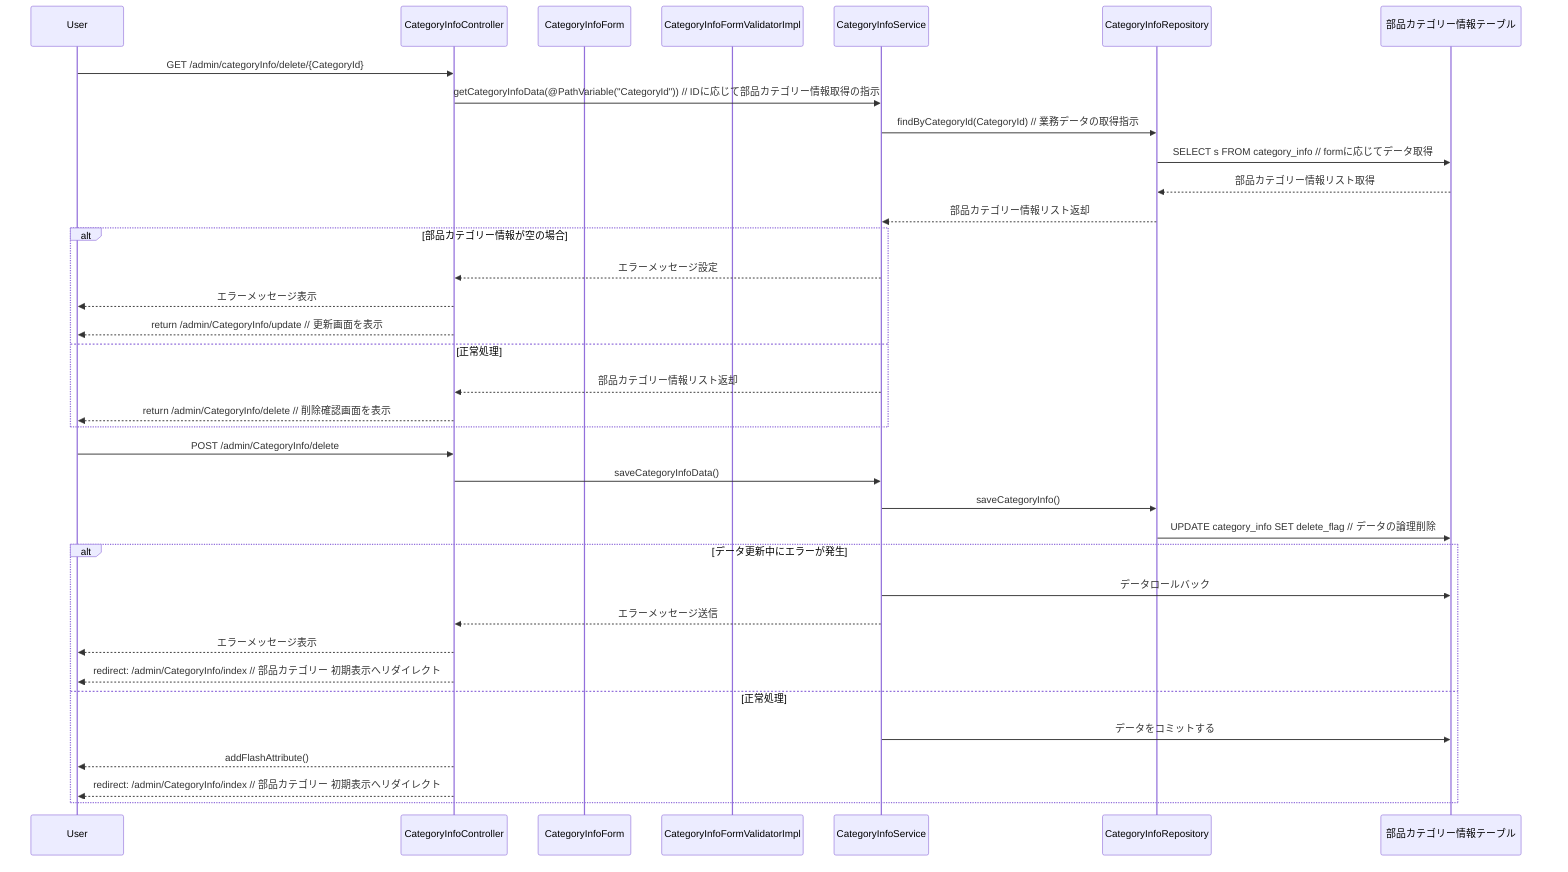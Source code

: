sequenceDiagram
    participant User
    participant Controller as CategoryInfoController
    participant Form as CategoryInfoForm
    participant Validator as CategoryInfoFormValidatorImpl
    participant Service as CategoryInfoService
    participant Repository as CategoryInfoRepository
    participant DB as 部品カテゴリー情報テーブル

    User->>Controller: GET /admin/categoryInfo/delete/{CategoryId} 
    Controller->>Service: getCategoryInfoData(@PathVariable("CategoryId")) // IDに応じて部品カテゴリー情報取得の指示
    Service->>Repository: findByCategoryId(CategoryId) // 業務データの取得指示
    Repository->>DB: SELECT s FROM category_info // formに応じてデータ取得
    DB -->> Repository: 部品カテゴリー情報リスト取得
    Repository -->> Service: 部品カテゴリー情報リスト返却


    alt 部品カテゴリー情報が空の場合
        Service -->> Controller: エラーメッセージ設定
        Controller-->>User: エラーメッセージ表示
        Controller-->>User: return /admin/CategoryInfo/update  // 更新画面を表示
    else 正常処理
        Service -->> Controller: 部品カテゴリー情報リスト返却
        Controller-->>User: return /admin/CategoryInfo/delete  // 削除確認画面を表示
    end

    User->>Controller: POST /admin/CategoryInfo/delete
    Controller->>Service: saveCategoryInfoData() 
    Service->>Repository: saveCategoryInfo() 
    Repository->>DB: UPDATE category_info SET delete_flag // データの論理削除

    alt データ更新中にエラーが発生
        Service->>DB: データロールバック
        Service-->>Controller: エラーメッセージ送信
        Controller-->>User: エラーメッセージ表示
        Controller-->>User: redirect: /admin/CategoryInfo/index // 部品カテゴリー 初期表示へリダイレクト
    else 正常処理
        Service->>DB: データをコミットする
        Controller-->>User: addFlashAttribute() 
        Controller-->>User: redirect: /admin/CategoryInfo/index // 部品カテゴリー 初期表示へリダイレクト
    end